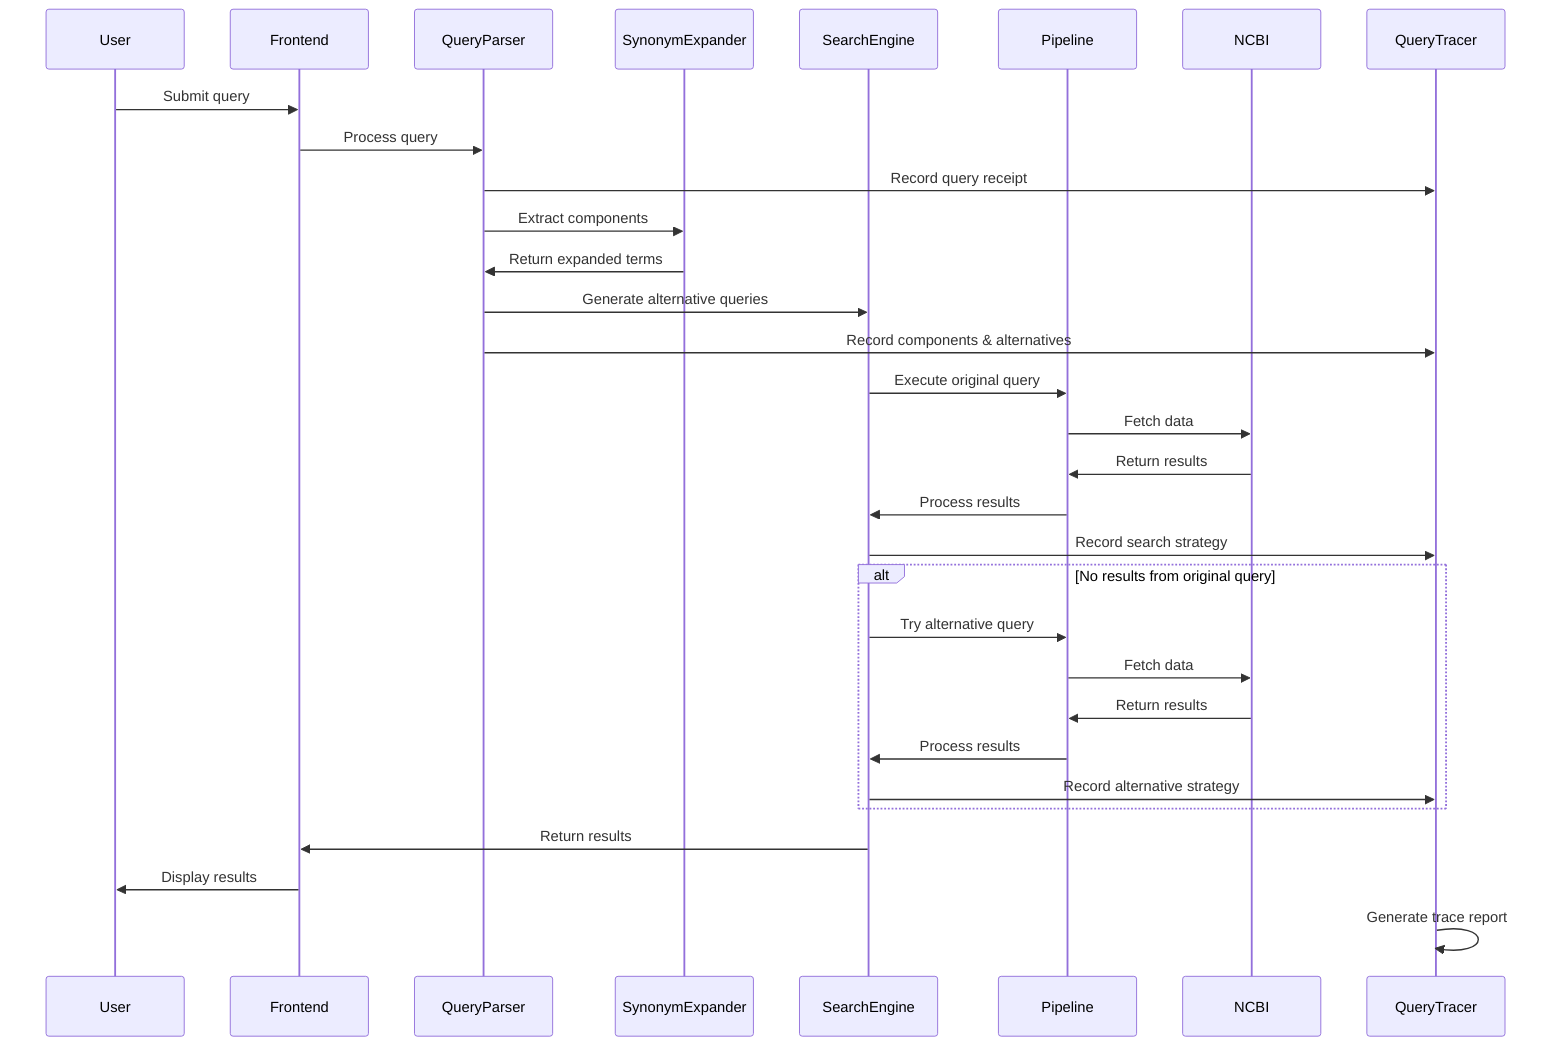 sequenceDiagram
    participant User
    participant Frontend
    participant QueryParser
    participant SynonymExpander
    participant SearchEngine
    participant Pipeline
    participant NCBI
    participant QueryTracer

    User->>Frontend: Submit query
    Frontend->>QueryParser: Process query
    QueryParser->>QueryTracer: Record query receipt
    QueryParser->>SynonymExpander: Extract components
    SynonymExpander->>QueryParser: Return expanded terms
    QueryParser->>SearchEngine: Generate alternative queries
    QueryParser->>QueryTracer: Record components & alternatives
    SearchEngine->>Pipeline: Execute original query
    Pipeline->>NCBI: Fetch data
    NCBI->>Pipeline: Return results
    Pipeline->>SearchEngine: Process results
    SearchEngine->>QueryTracer: Record search strategy

    alt No results from original query
        SearchEngine->>Pipeline: Try alternative query
        Pipeline->>NCBI: Fetch data
        NCBI->>Pipeline: Return results
        Pipeline->>SearchEngine: Process results
        SearchEngine->>QueryTracer: Record alternative strategy
    end

    SearchEngine->>Frontend: Return results
    Frontend->>User: Display results
    QueryTracer->>QueryTracer: Generate trace report